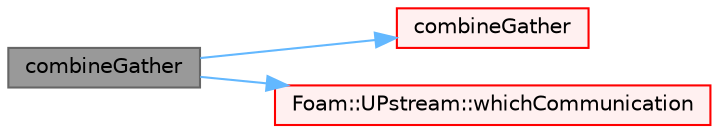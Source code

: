 digraph "combineGather"
{
 // LATEX_PDF_SIZE
  bgcolor="transparent";
  edge [fontname=Helvetica,fontsize=10,labelfontname=Helvetica,labelfontsize=10];
  node [fontname=Helvetica,fontsize=10,shape=box,height=0.2,width=0.4];
  rankdir="LR";
  Node1 [id="Node000001",label="combineGather",height=0.2,width=0.4,color="gray40", fillcolor="grey60", style="filled", fontcolor="black",tooltip=" "];
  Node1 -> Node2 [id="edge1_Node000001_Node000002",color="steelblue1",style="solid",tooltip=" "];
  Node2 [id="Node000002",label="combineGather",height=0.2,width=0.4,color="red", fillcolor="#FFF0F0", style="filled",URL="$classFoam_1_1Pstream.html#a6a5fbe57b90209c3c007cae22783966d",tooltip=" "];
  Node1 -> Node14 [id="edge2_Node000001_Node000014",color="steelblue1",style="solid",tooltip=" "];
  Node14 [id="Node000014",label="Foam::UPstream::whichCommunication",height=0.2,width=0.4,color="red", fillcolor="#FFF0F0", style="filled",URL="$classFoam_1_1UPstream.html#aca49c35531fd8d65b2079ff325ea8bb5",tooltip=" "];
}
